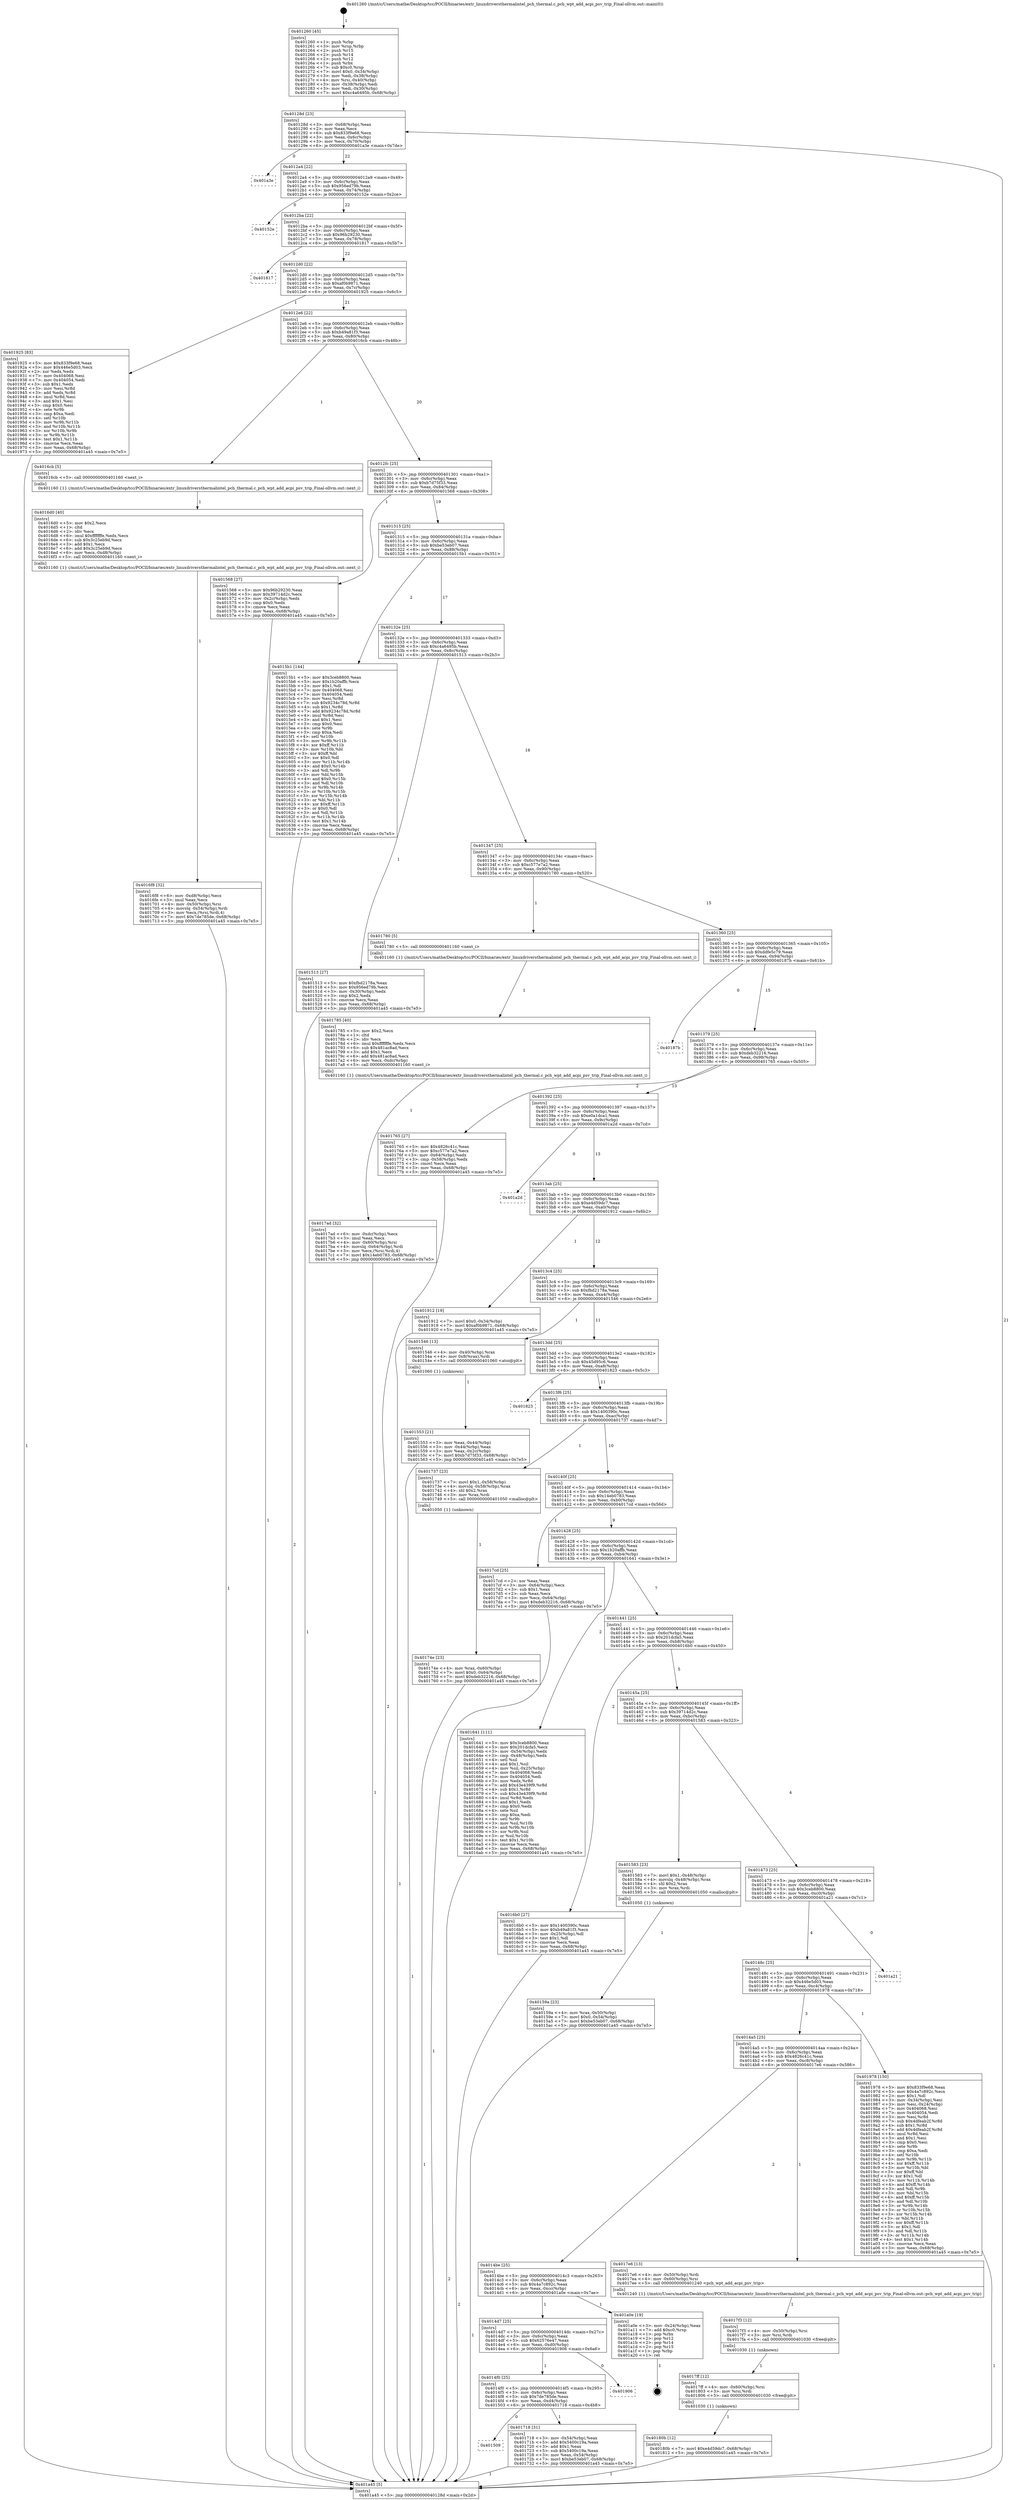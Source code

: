 digraph "0x401260" {
  label = "0x401260 (/mnt/c/Users/mathe/Desktop/tcc/POCII/binaries/extr_linuxdriversthermalintel_pch_thermal.c_pch_wpt_add_acpi_psv_trip_Final-ollvm.out::main(0))"
  labelloc = "t"
  node[shape=record]

  Entry [label="",width=0.3,height=0.3,shape=circle,fillcolor=black,style=filled]
  "0x40128d" [label="{
     0x40128d [23]\l
     | [instrs]\l
     &nbsp;&nbsp;0x40128d \<+3\>: mov -0x68(%rbp),%eax\l
     &nbsp;&nbsp;0x401290 \<+2\>: mov %eax,%ecx\l
     &nbsp;&nbsp;0x401292 \<+6\>: sub $0x833f9e68,%ecx\l
     &nbsp;&nbsp;0x401298 \<+3\>: mov %eax,-0x6c(%rbp)\l
     &nbsp;&nbsp;0x40129b \<+3\>: mov %ecx,-0x70(%rbp)\l
     &nbsp;&nbsp;0x40129e \<+6\>: je 0000000000401a3e \<main+0x7de\>\l
  }"]
  "0x401a3e" [label="{
     0x401a3e\l
  }", style=dashed]
  "0x4012a4" [label="{
     0x4012a4 [22]\l
     | [instrs]\l
     &nbsp;&nbsp;0x4012a4 \<+5\>: jmp 00000000004012a9 \<main+0x49\>\l
     &nbsp;&nbsp;0x4012a9 \<+3\>: mov -0x6c(%rbp),%eax\l
     &nbsp;&nbsp;0x4012ac \<+5\>: sub $0x956ed79b,%eax\l
     &nbsp;&nbsp;0x4012b1 \<+3\>: mov %eax,-0x74(%rbp)\l
     &nbsp;&nbsp;0x4012b4 \<+6\>: je 000000000040152e \<main+0x2ce\>\l
  }"]
  Exit [label="",width=0.3,height=0.3,shape=circle,fillcolor=black,style=filled,peripheries=2]
  "0x40152e" [label="{
     0x40152e\l
  }", style=dashed]
  "0x4012ba" [label="{
     0x4012ba [22]\l
     | [instrs]\l
     &nbsp;&nbsp;0x4012ba \<+5\>: jmp 00000000004012bf \<main+0x5f\>\l
     &nbsp;&nbsp;0x4012bf \<+3\>: mov -0x6c(%rbp),%eax\l
     &nbsp;&nbsp;0x4012c2 \<+5\>: sub $0x96b29230,%eax\l
     &nbsp;&nbsp;0x4012c7 \<+3\>: mov %eax,-0x78(%rbp)\l
     &nbsp;&nbsp;0x4012ca \<+6\>: je 0000000000401817 \<main+0x5b7\>\l
  }"]
  "0x40180b" [label="{
     0x40180b [12]\l
     | [instrs]\l
     &nbsp;&nbsp;0x40180b \<+7\>: movl $0xe4d59dc7,-0x68(%rbp)\l
     &nbsp;&nbsp;0x401812 \<+5\>: jmp 0000000000401a45 \<main+0x7e5\>\l
  }"]
  "0x401817" [label="{
     0x401817\l
  }", style=dashed]
  "0x4012d0" [label="{
     0x4012d0 [22]\l
     | [instrs]\l
     &nbsp;&nbsp;0x4012d0 \<+5\>: jmp 00000000004012d5 \<main+0x75\>\l
     &nbsp;&nbsp;0x4012d5 \<+3\>: mov -0x6c(%rbp),%eax\l
     &nbsp;&nbsp;0x4012d8 \<+5\>: sub $0xaf0b9871,%eax\l
     &nbsp;&nbsp;0x4012dd \<+3\>: mov %eax,-0x7c(%rbp)\l
     &nbsp;&nbsp;0x4012e0 \<+6\>: je 0000000000401925 \<main+0x6c5\>\l
  }"]
  "0x4017ff" [label="{
     0x4017ff [12]\l
     | [instrs]\l
     &nbsp;&nbsp;0x4017ff \<+4\>: mov -0x60(%rbp),%rsi\l
     &nbsp;&nbsp;0x401803 \<+3\>: mov %rsi,%rdi\l
     &nbsp;&nbsp;0x401806 \<+5\>: call 0000000000401030 \<free@plt\>\l
     | [calls]\l
     &nbsp;&nbsp;0x401030 \{1\} (unknown)\l
  }"]
  "0x401925" [label="{
     0x401925 [83]\l
     | [instrs]\l
     &nbsp;&nbsp;0x401925 \<+5\>: mov $0x833f9e68,%eax\l
     &nbsp;&nbsp;0x40192a \<+5\>: mov $0x446e5d03,%ecx\l
     &nbsp;&nbsp;0x40192f \<+2\>: xor %edx,%edx\l
     &nbsp;&nbsp;0x401931 \<+7\>: mov 0x404068,%esi\l
     &nbsp;&nbsp;0x401938 \<+7\>: mov 0x404054,%edi\l
     &nbsp;&nbsp;0x40193f \<+3\>: sub $0x1,%edx\l
     &nbsp;&nbsp;0x401942 \<+3\>: mov %esi,%r8d\l
     &nbsp;&nbsp;0x401945 \<+3\>: add %edx,%r8d\l
     &nbsp;&nbsp;0x401948 \<+4\>: imul %r8d,%esi\l
     &nbsp;&nbsp;0x40194c \<+3\>: and $0x1,%esi\l
     &nbsp;&nbsp;0x40194f \<+3\>: cmp $0x0,%esi\l
     &nbsp;&nbsp;0x401952 \<+4\>: sete %r9b\l
     &nbsp;&nbsp;0x401956 \<+3\>: cmp $0xa,%edi\l
     &nbsp;&nbsp;0x401959 \<+4\>: setl %r10b\l
     &nbsp;&nbsp;0x40195d \<+3\>: mov %r9b,%r11b\l
     &nbsp;&nbsp;0x401960 \<+3\>: and %r10b,%r11b\l
     &nbsp;&nbsp;0x401963 \<+3\>: xor %r10b,%r9b\l
     &nbsp;&nbsp;0x401966 \<+3\>: or %r9b,%r11b\l
     &nbsp;&nbsp;0x401969 \<+4\>: test $0x1,%r11b\l
     &nbsp;&nbsp;0x40196d \<+3\>: cmovne %ecx,%eax\l
     &nbsp;&nbsp;0x401970 \<+3\>: mov %eax,-0x68(%rbp)\l
     &nbsp;&nbsp;0x401973 \<+5\>: jmp 0000000000401a45 \<main+0x7e5\>\l
  }"]
  "0x4012e6" [label="{
     0x4012e6 [22]\l
     | [instrs]\l
     &nbsp;&nbsp;0x4012e6 \<+5\>: jmp 00000000004012eb \<main+0x8b\>\l
     &nbsp;&nbsp;0x4012eb \<+3\>: mov -0x6c(%rbp),%eax\l
     &nbsp;&nbsp;0x4012ee \<+5\>: sub $0xb49a81f3,%eax\l
     &nbsp;&nbsp;0x4012f3 \<+3\>: mov %eax,-0x80(%rbp)\l
     &nbsp;&nbsp;0x4012f6 \<+6\>: je 00000000004016cb \<main+0x46b\>\l
  }"]
  "0x4017f3" [label="{
     0x4017f3 [12]\l
     | [instrs]\l
     &nbsp;&nbsp;0x4017f3 \<+4\>: mov -0x50(%rbp),%rsi\l
     &nbsp;&nbsp;0x4017f7 \<+3\>: mov %rsi,%rdi\l
     &nbsp;&nbsp;0x4017fa \<+5\>: call 0000000000401030 \<free@plt\>\l
     | [calls]\l
     &nbsp;&nbsp;0x401030 \{1\} (unknown)\l
  }"]
  "0x4016cb" [label="{
     0x4016cb [5]\l
     | [instrs]\l
     &nbsp;&nbsp;0x4016cb \<+5\>: call 0000000000401160 \<next_i\>\l
     | [calls]\l
     &nbsp;&nbsp;0x401160 \{1\} (/mnt/c/Users/mathe/Desktop/tcc/POCII/binaries/extr_linuxdriversthermalintel_pch_thermal.c_pch_wpt_add_acpi_psv_trip_Final-ollvm.out::next_i)\l
  }"]
  "0x4012fc" [label="{
     0x4012fc [25]\l
     | [instrs]\l
     &nbsp;&nbsp;0x4012fc \<+5\>: jmp 0000000000401301 \<main+0xa1\>\l
     &nbsp;&nbsp;0x401301 \<+3\>: mov -0x6c(%rbp),%eax\l
     &nbsp;&nbsp;0x401304 \<+5\>: sub $0xb7d75f33,%eax\l
     &nbsp;&nbsp;0x401309 \<+6\>: mov %eax,-0x84(%rbp)\l
     &nbsp;&nbsp;0x40130f \<+6\>: je 0000000000401568 \<main+0x308\>\l
  }"]
  "0x4017ad" [label="{
     0x4017ad [32]\l
     | [instrs]\l
     &nbsp;&nbsp;0x4017ad \<+6\>: mov -0xdc(%rbp),%ecx\l
     &nbsp;&nbsp;0x4017b3 \<+3\>: imul %eax,%ecx\l
     &nbsp;&nbsp;0x4017b6 \<+4\>: mov -0x60(%rbp),%rsi\l
     &nbsp;&nbsp;0x4017ba \<+4\>: movslq -0x64(%rbp),%rdi\l
     &nbsp;&nbsp;0x4017be \<+3\>: mov %ecx,(%rsi,%rdi,4)\l
     &nbsp;&nbsp;0x4017c1 \<+7\>: movl $0x14eb0783,-0x68(%rbp)\l
     &nbsp;&nbsp;0x4017c8 \<+5\>: jmp 0000000000401a45 \<main+0x7e5\>\l
  }"]
  "0x401568" [label="{
     0x401568 [27]\l
     | [instrs]\l
     &nbsp;&nbsp;0x401568 \<+5\>: mov $0x96b29230,%eax\l
     &nbsp;&nbsp;0x40156d \<+5\>: mov $0x39714d2c,%ecx\l
     &nbsp;&nbsp;0x401572 \<+3\>: mov -0x2c(%rbp),%edx\l
     &nbsp;&nbsp;0x401575 \<+3\>: cmp $0x0,%edx\l
     &nbsp;&nbsp;0x401578 \<+3\>: cmove %ecx,%eax\l
     &nbsp;&nbsp;0x40157b \<+3\>: mov %eax,-0x68(%rbp)\l
     &nbsp;&nbsp;0x40157e \<+5\>: jmp 0000000000401a45 \<main+0x7e5\>\l
  }"]
  "0x401315" [label="{
     0x401315 [25]\l
     | [instrs]\l
     &nbsp;&nbsp;0x401315 \<+5\>: jmp 000000000040131a \<main+0xba\>\l
     &nbsp;&nbsp;0x40131a \<+3\>: mov -0x6c(%rbp),%eax\l
     &nbsp;&nbsp;0x40131d \<+5\>: sub $0xbe53eb07,%eax\l
     &nbsp;&nbsp;0x401322 \<+6\>: mov %eax,-0x88(%rbp)\l
     &nbsp;&nbsp;0x401328 \<+6\>: je 00000000004015b1 \<main+0x351\>\l
  }"]
  "0x401785" [label="{
     0x401785 [40]\l
     | [instrs]\l
     &nbsp;&nbsp;0x401785 \<+5\>: mov $0x2,%ecx\l
     &nbsp;&nbsp;0x40178a \<+1\>: cltd\l
     &nbsp;&nbsp;0x40178b \<+2\>: idiv %ecx\l
     &nbsp;&nbsp;0x40178d \<+6\>: imul $0xfffffffe,%edx,%ecx\l
     &nbsp;&nbsp;0x401793 \<+6\>: sub $0x481ac8ad,%ecx\l
     &nbsp;&nbsp;0x401799 \<+3\>: add $0x1,%ecx\l
     &nbsp;&nbsp;0x40179c \<+6\>: add $0x481ac8ad,%ecx\l
     &nbsp;&nbsp;0x4017a2 \<+6\>: mov %ecx,-0xdc(%rbp)\l
     &nbsp;&nbsp;0x4017a8 \<+5\>: call 0000000000401160 \<next_i\>\l
     | [calls]\l
     &nbsp;&nbsp;0x401160 \{1\} (/mnt/c/Users/mathe/Desktop/tcc/POCII/binaries/extr_linuxdriversthermalintel_pch_thermal.c_pch_wpt_add_acpi_psv_trip_Final-ollvm.out::next_i)\l
  }"]
  "0x4015b1" [label="{
     0x4015b1 [144]\l
     | [instrs]\l
     &nbsp;&nbsp;0x4015b1 \<+5\>: mov $0x3ceb8800,%eax\l
     &nbsp;&nbsp;0x4015b6 \<+5\>: mov $0x1b20affb,%ecx\l
     &nbsp;&nbsp;0x4015bb \<+2\>: mov $0x1,%dl\l
     &nbsp;&nbsp;0x4015bd \<+7\>: mov 0x404068,%esi\l
     &nbsp;&nbsp;0x4015c4 \<+7\>: mov 0x404054,%edi\l
     &nbsp;&nbsp;0x4015cb \<+3\>: mov %esi,%r8d\l
     &nbsp;&nbsp;0x4015ce \<+7\>: sub $0x9234c78d,%r8d\l
     &nbsp;&nbsp;0x4015d5 \<+4\>: sub $0x1,%r8d\l
     &nbsp;&nbsp;0x4015d9 \<+7\>: add $0x9234c78d,%r8d\l
     &nbsp;&nbsp;0x4015e0 \<+4\>: imul %r8d,%esi\l
     &nbsp;&nbsp;0x4015e4 \<+3\>: and $0x1,%esi\l
     &nbsp;&nbsp;0x4015e7 \<+3\>: cmp $0x0,%esi\l
     &nbsp;&nbsp;0x4015ea \<+4\>: sete %r9b\l
     &nbsp;&nbsp;0x4015ee \<+3\>: cmp $0xa,%edi\l
     &nbsp;&nbsp;0x4015f1 \<+4\>: setl %r10b\l
     &nbsp;&nbsp;0x4015f5 \<+3\>: mov %r9b,%r11b\l
     &nbsp;&nbsp;0x4015f8 \<+4\>: xor $0xff,%r11b\l
     &nbsp;&nbsp;0x4015fc \<+3\>: mov %r10b,%bl\l
     &nbsp;&nbsp;0x4015ff \<+3\>: xor $0xff,%bl\l
     &nbsp;&nbsp;0x401602 \<+3\>: xor $0x0,%dl\l
     &nbsp;&nbsp;0x401605 \<+3\>: mov %r11b,%r14b\l
     &nbsp;&nbsp;0x401608 \<+4\>: and $0x0,%r14b\l
     &nbsp;&nbsp;0x40160c \<+3\>: and %dl,%r9b\l
     &nbsp;&nbsp;0x40160f \<+3\>: mov %bl,%r15b\l
     &nbsp;&nbsp;0x401612 \<+4\>: and $0x0,%r15b\l
     &nbsp;&nbsp;0x401616 \<+3\>: and %dl,%r10b\l
     &nbsp;&nbsp;0x401619 \<+3\>: or %r9b,%r14b\l
     &nbsp;&nbsp;0x40161c \<+3\>: or %r10b,%r15b\l
     &nbsp;&nbsp;0x40161f \<+3\>: xor %r15b,%r14b\l
     &nbsp;&nbsp;0x401622 \<+3\>: or %bl,%r11b\l
     &nbsp;&nbsp;0x401625 \<+4\>: xor $0xff,%r11b\l
     &nbsp;&nbsp;0x401629 \<+3\>: or $0x0,%dl\l
     &nbsp;&nbsp;0x40162c \<+3\>: and %dl,%r11b\l
     &nbsp;&nbsp;0x40162f \<+3\>: or %r11b,%r14b\l
     &nbsp;&nbsp;0x401632 \<+4\>: test $0x1,%r14b\l
     &nbsp;&nbsp;0x401636 \<+3\>: cmovne %ecx,%eax\l
     &nbsp;&nbsp;0x401639 \<+3\>: mov %eax,-0x68(%rbp)\l
     &nbsp;&nbsp;0x40163c \<+5\>: jmp 0000000000401a45 \<main+0x7e5\>\l
  }"]
  "0x40132e" [label="{
     0x40132e [25]\l
     | [instrs]\l
     &nbsp;&nbsp;0x40132e \<+5\>: jmp 0000000000401333 \<main+0xd3\>\l
     &nbsp;&nbsp;0x401333 \<+3\>: mov -0x6c(%rbp),%eax\l
     &nbsp;&nbsp;0x401336 \<+5\>: sub $0xc4a6495b,%eax\l
     &nbsp;&nbsp;0x40133b \<+6\>: mov %eax,-0x8c(%rbp)\l
     &nbsp;&nbsp;0x401341 \<+6\>: je 0000000000401513 \<main+0x2b3\>\l
  }"]
  "0x40174e" [label="{
     0x40174e [23]\l
     | [instrs]\l
     &nbsp;&nbsp;0x40174e \<+4\>: mov %rax,-0x60(%rbp)\l
     &nbsp;&nbsp;0x401752 \<+7\>: movl $0x0,-0x64(%rbp)\l
     &nbsp;&nbsp;0x401759 \<+7\>: movl $0xdeb32216,-0x68(%rbp)\l
     &nbsp;&nbsp;0x401760 \<+5\>: jmp 0000000000401a45 \<main+0x7e5\>\l
  }"]
  "0x401513" [label="{
     0x401513 [27]\l
     | [instrs]\l
     &nbsp;&nbsp;0x401513 \<+5\>: mov $0xfbd2178a,%eax\l
     &nbsp;&nbsp;0x401518 \<+5\>: mov $0x956ed79b,%ecx\l
     &nbsp;&nbsp;0x40151d \<+3\>: mov -0x30(%rbp),%edx\l
     &nbsp;&nbsp;0x401520 \<+3\>: cmp $0x2,%edx\l
     &nbsp;&nbsp;0x401523 \<+3\>: cmovne %ecx,%eax\l
     &nbsp;&nbsp;0x401526 \<+3\>: mov %eax,-0x68(%rbp)\l
     &nbsp;&nbsp;0x401529 \<+5\>: jmp 0000000000401a45 \<main+0x7e5\>\l
  }"]
  "0x401347" [label="{
     0x401347 [25]\l
     | [instrs]\l
     &nbsp;&nbsp;0x401347 \<+5\>: jmp 000000000040134c \<main+0xec\>\l
     &nbsp;&nbsp;0x40134c \<+3\>: mov -0x6c(%rbp),%eax\l
     &nbsp;&nbsp;0x40134f \<+5\>: sub $0xc577e7a2,%eax\l
     &nbsp;&nbsp;0x401354 \<+6\>: mov %eax,-0x90(%rbp)\l
     &nbsp;&nbsp;0x40135a \<+6\>: je 0000000000401780 \<main+0x520\>\l
  }"]
  "0x401a45" [label="{
     0x401a45 [5]\l
     | [instrs]\l
     &nbsp;&nbsp;0x401a45 \<+5\>: jmp 000000000040128d \<main+0x2d\>\l
  }"]
  "0x401260" [label="{
     0x401260 [45]\l
     | [instrs]\l
     &nbsp;&nbsp;0x401260 \<+1\>: push %rbp\l
     &nbsp;&nbsp;0x401261 \<+3\>: mov %rsp,%rbp\l
     &nbsp;&nbsp;0x401264 \<+2\>: push %r15\l
     &nbsp;&nbsp;0x401266 \<+2\>: push %r14\l
     &nbsp;&nbsp;0x401268 \<+2\>: push %r12\l
     &nbsp;&nbsp;0x40126a \<+1\>: push %rbx\l
     &nbsp;&nbsp;0x40126b \<+7\>: sub $0xc0,%rsp\l
     &nbsp;&nbsp;0x401272 \<+7\>: movl $0x0,-0x34(%rbp)\l
     &nbsp;&nbsp;0x401279 \<+3\>: mov %edi,-0x38(%rbp)\l
     &nbsp;&nbsp;0x40127c \<+4\>: mov %rsi,-0x40(%rbp)\l
     &nbsp;&nbsp;0x401280 \<+3\>: mov -0x38(%rbp),%edi\l
     &nbsp;&nbsp;0x401283 \<+3\>: mov %edi,-0x30(%rbp)\l
     &nbsp;&nbsp;0x401286 \<+7\>: movl $0xc4a6495b,-0x68(%rbp)\l
  }"]
  "0x401509" [label="{
     0x401509\l
  }", style=dashed]
  "0x401780" [label="{
     0x401780 [5]\l
     | [instrs]\l
     &nbsp;&nbsp;0x401780 \<+5\>: call 0000000000401160 \<next_i\>\l
     | [calls]\l
     &nbsp;&nbsp;0x401160 \{1\} (/mnt/c/Users/mathe/Desktop/tcc/POCII/binaries/extr_linuxdriversthermalintel_pch_thermal.c_pch_wpt_add_acpi_psv_trip_Final-ollvm.out::next_i)\l
  }"]
  "0x401360" [label="{
     0x401360 [25]\l
     | [instrs]\l
     &nbsp;&nbsp;0x401360 \<+5\>: jmp 0000000000401365 \<main+0x105\>\l
     &nbsp;&nbsp;0x401365 \<+3\>: mov -0x6c(%rbp),%eax\l
     &nbsp;&nbsp;0x401368 \<+5\>: sub $0xddfe5c79,%eax\l
     &nbsp;&nbsp;0x40136d \<+6\>: mov %eax,-0x94(%rbp)\l
     &nbsp;&nbsp;0x401373 \<+6\>: je 000000000040187b \<main+0x61b\>\l
  }"]
  "0x401718" [label="{
     0x401718 [31]\l
     | [instrs]\l
     &nbsp;&nbsp;0x401718 \<+3\>: mov -0x54(%rbp),%eax\l
     &nbsp;&nbsp;0x40171b \<+5\>: add $0x5400c19a,%eax\l
     &nbsp;&nbsp;0x401720 \<+3\>: add $0x1,%eax\l
     &nbsp;&nbsp;0x401723 \<+5\>: sub $0x5400c19a,%eax\l
     &nbsp;&nbsp;0x401728 \<+3\>: mov %eax,-0x54(%rbp)\l
     &nbsp;&nbsp;0x40172b \<+7\>: movl $0xbe53eb07,-0x68(%rbp)\l
     &nbsp;&nbsp;0x401732 \<+5\>: jmp 0000000000401a45 \<main+0x7e5\>\l
  }"]
  "0x40187b" [label="{
     0x40187b\l
  }", style=dashed]
  "0x401379" [label="{
     0x401379 [25]\l
     | [instrs]\l
     &nbsp;&nbsp;0x401379 \<+5\>: jmp 000000000040137e \<main+0x11e\>\l
     &nbsp;&nbsp;0x40137e \<+3\>: mov -0x6c(%rbp),%eax\l
     &nbsp;&nbsp;0x401381 \<+5\>: sub $0xdeb32216,%eax\l
     &nbsp;&nbsp;0x401386 \<+6\>: mov %eax,-0x98(%rbp)\l
     &nbsp;&nbsp;0x40138c \<+6\>: je 0000000000401765 \<main+0x505\>\l
  }"]
  "0x4014f0" [label="{
     0x4014f0 [25]\l
     | [instrs]\l
     &nbsp;&nbsp;0x4014f0 \<+5\>: jmp 00000000004014f5 \<main+0x295\>\l
     &nbsp;&nbsp;0x4014f5 \<+3\>: mov -0x6c(%rbp),%eax\l
     &nbsp;&nbsp;0x4014f8 \<+5\>: sub $0x7de785de,%eax\l
     &nbsp;&nbsp;0x4014fd \<+6\>: mov %eax,-0xd4(%rbp)\l
     &nbsp;&nbsp;0x401503 \<+6\>: je 0000000000401718 \<main+0x4b8\>\l
  }"]
  "0x401765" [label="{
     0x401765 [27]\l
     | [instrs]\l
     &nbsp;&nbsp;0x401765 \<+5\>: mov $0x4826c41c,%eax\l
     &nbsp;&nbsp;0x40176a \<+5\>: mov $0xc577e7a2,%ecx\l
     &nbsp;&nbsp;0x40176f \<+3\>: mov -0x64(%rbp),%edx\l
     &nbsp;&nbsp;0x401772 \<+3\>: cmp -0x58(%rbp),%edx\l
     &nbsp;&nbsp;0x401775 \<+3\>: cmovl %ecx,%eax\l
     &nbsp;&nbsp;0x401778 \<+3\>: mov %eax,-0x68(%rbp)\l
     &nbsp;&nbsp;0x40177b \<+5\>: jmp 0000000000401a45 \<main+0x7e5\>\l
  }"]
  "0x401392" [label="{
     0x401392 [25]\l
     | [instrs]\l
     &nbsp;&nbsp;0x401392 \<+5\>: jmp 0000000000401397 \<main+0x137\>\l
     &nbsp;&nbsp;0x401397 \<+3\>: mov -0x6c(%rbp),%eax\l
     &nbsp;&nbsp;0x40139a \<+5\>: sub $0xe0a1dca1,%eax\l
     &nbsp;&nbsp;0x40139f \<+6\>: mov %eax,-0x9c(%rbp)\l
     &nbsp;&nbsp;0x4013a5 \<+6\>: je 0000000000401a2d \<main+0x7cd\>\l
  }"]
  "0x401906" [label="{
     0x401906\l
  }", style=dashed]
  "0x401a2d" [label="{
     0x401a2d\l
  }", style=dashed]
  "0x4013ab" [label="{
     0x4013ab [25]\l
     | [instrs]\l
     &nbsp;&nbsp;0x4013ab \<+5\>: jmp 00000000004013b0 \<main+0x150\>\l
     &nbsp;&nbsp;0x4013b0 \<+3\>: mov -0x6c(%rbp),%eax\l
     &nbsp;&nbsp;0x4013b3 \<+5\>: sub $0xe4d59dc7,%eax\l
     &nbsp;&nbsp;0x4013b8 \<+6\>: mov %eax,-0xa0(%rbp)\l
     &nbsp;&nbsp;0x4013be \<+6\>: je 0000000000401912 \<main+0x6b2\>\l
  }"]
  "0x4014d7" [label="{
     0x4014d7 [25]\l
     | [instrs]\l
     &nbsp;&nbsp;0x4014d7 \<+5\>: jmp 00000000004014dc \<main+0x27c\>\l
     &nbsp;&nbsp;0x4014dc \<+3\>: mov -0x6c(%rbp),%eax\l
     &nbsp;&nbsp;0x4014df \<+5\>: sub $0x62576e47,%eax\l
     &nbsp;&nbsp;0x4014e4 \<+6\>: mov %eax,-0xd0(%rbp)\l
     &nbsp;&nbsp;0x4014ea \<+6\>: je 0000000000401906 \<main+0x6a6\>\l
  }"]
  "0x401912" [label="{
     0x401912 [19]\l
     | [instrs]\l
     &nbsp;&nbsp;0x401912 \<+7\>: movl $0x0,-0x34(%rbp)\l
     &nbsp;&nbsp;0x401919 \<+7\>: movl $0xaf0b9871,-0x68(%rbp)\l
     &nbsp;&nbsp;0x401920 \<+5\>: jmp 0000000000401a45 \<main+0x7e5\>\l
  }"]
  "0x4013c4" [label="{
     0x4013c4 [25]\l
     | [instrs]\l
     &nbsp;&nbsp;0x4013c4 \<+5\>: jmp 00000000004013c9 \<main+0x169\>\l
     &nbsp;&nbsp;0x4013c9 \<+3\>: mov -0x6c(%rbp),%eax\l
     &nbsp;&nbsp;0x4013cc \<+5\>: sub $0xfbd2178a,%eax\l
     &nbsp;&nbsp;0x4013d1 \<+6\>: mov %eax,-0xa4(%rbp)\l
     &nbsp;&nbsp;0x4013d7 \<+6\>: je 0000000000401546 \<main+0x2e6\>\l
  }"]
  "0x401a0e" [label="{
     0x401a0e [19]\l
     | [instrs]\l
     &nbsp;&nbsp;0x401a0e \<+3\>: mov -0x24(%rbp),%eax\l
     &nbsp;&nbsp;0x401a11 \<+7\>: add $0xc0,%rsp\l
     &nbsp;&nbsp;0x401a18 \<+1\>: pop %rbx\l
     &nbsp;&nbsp;0x401a19 \<+2\>: pop %r12\l
     &nbsp;&nbsp;0x401a1b \<+2\>: pop %r14\l
     &nbsp;&nbsp;0x401a1d \<+2\>: pop %r15\l
     &nbsp;&nbsp;0x401a1f \<+1\>: pop %rbp\l
     &nbsp;&nbsp;0x401a20 \<+1\>: ret\l
  }"]
  "0x401546" [label="{
     0x401546 [13]\l
     | [instrs]\l
     &nbsp;&nbsp;0x401546 \<+4\>: mov -0x40(%rbp),%rax\l
     &nbsp;&nbsp;0x40154a \<+4\>: mov 0x8(%rax),%rdi\l
     &nbsp;&nbsp;0x40154e \<+5\>: call 0000000000401060 \<atoi@plt\>\l
     | [calls]\l
     &nbsp;&nbsp;0x401060 \{1\} (unknown)\l
  }"]
  "0x4013dd" [label="{
     0x4013dd [25]\l
     | [instrs]\l
     &nbsp;&nbsp;0x4013dd \<+5\>: jmp 00000000004013e2 \<main+0x182\>\l
     &nbsp;&nbsp;0x4013e2 \<+3\>: mov -0x6c(%rbp),%eax\l
     &nbsp;&nbsp;0x4013e5 \<+5\>: sub $0x45d95c6,%eax\l
     &nbsp;&nbsp;0x4013ea \<+6\>: mov %eax,-0xa8(%rbp)\l
     &nbsp;&nbsp;0x4013f0 \<+6\>: je 0000000000401823 \<main+0x5c3\>\l
  }"]
  "0x401553" [label="{
     0x401553 [21]\l
     | [instrs]\l
     &nbsp;&nbsp;0x401553 \<+3\>: mov %eax,-0x44(%rbp)\l
     &nbsp;&nbsp;0x401556 \<+3\>: mov -0x44(%rbp),%eax\l
     &nbsp;&nbsp;0x401559 \<+3\>: mov %eax,-0x2c(%rbp)\l
     &nbsp;&nbsp;0x40155c \<+7\>: movl $0xb7d75f33,-0x68(%rbp)\l
     &nbsp;&nbsp;0x401563 \<+5\>: jmp 0000000000401a45 \<main+0x7e5\>\l
  }"]
  "0x4014be" [label="{
     0x4014be [25]\l
     | [instrs]\l
     &nbsp;&nbsp;0x4014be \<+5\>: jmp 00000000004014c3 \<main+0x263\>\l
     &nbsp;&nbsp;0x4014c3 \<+3\>: mov -0x6c(%rbp),%eax\l
     &nbsp;&nbsp;0x4014c6 \<+5\>: sub $0x4a7c892c,%eax\l
     &nbsp;&nbsp;0x4014cb \<+6\>: mov %eax,-0xcc(%rbp)\l
     &nbsp;&nbsp;0x4014d1 \<+6\>: je 0000000000401a0e \<main+0x7ae\>\l
  }"]
  "0x401823" [label="{
     0x401823\l
  }", style=dashed]
  "0x4013f6" [label="{
     0x4013f6 [25]\l
     | [instrs]\l
     &nbsp;&nbsp;0x4013f6 \<+5\>: jmp 00000000004013fb \<main+0x19b\>\l
     &nbsp;&nbsp;0x4013fb \<+3\>: mov -0x6c(%rbp),%eax\l
     &nbsp;&nbsp;0x4013fe \<+5\>: sub $0x1400390c,%eax\l
     &nbsp;&nbsp;0x401403 \<+6\>: mov %eax,-0xac(%rbp)\l
     &nbsp;&nbsp;0x401409 \<+6\>: je 0000000000401737 \<main+0x4d7\>\l
  }"]
  "0x4017e6" [label="{
     0x4017e6 [13]\l
     | [instrs]\l
     &nbsp;&nbsp;0x4017e6 \<+4\>: mov -0x50(%rbp),%rdi\l
     &nbsp;&nbsp;0x4017ea \<+4\>: mov -0x60(%rbp),%rsi\l
     &nbsp;&nbsp;0x4017ee \<+5\>: call 0000000000401240 \<pch_wpt_add_acpi_psv_trip\>\l
     | [calls]\l
     &nbsp;&nbsp;0x401240 \{1\} (/mnt/c/Users/mathe/Desktop/tcc/POCII/binaries/extr_linuxdriversthermalintel_pch_thermal.c_pch_wpt_add_acpi_psv_trip_Final-ollvm.out::pch_wpt_add_acpi_psv_trip)\l
  }"]
  "0x401737" [label="{
     0x401737 [23]\l
     | [instrs]\l
     &nbsp;&nbsp;0x401737 \<+7\>: movl $0x1,-0x58(%rbp)\l
     &nbsp;&nbsp;0x40173e \<+4\>: movslq -0x58(%rbp),%rax\l
     &nbsp;&nbsp;0x401742 \<+4\>: shl $0x2,%rax\l
     &nbsp;&nbsp;0x401746 \<+3\>: mov %rax,%rdi\l
     &nbsp;&nbsp;0x401749 \<+5\>: call 0000000000401050 \<malloc@plt\>\l
     | [calls]\l
     &nbsp;&nbsp;0x401050 \{1\} (unknown)\l
  }"]
  "0x40140f" [label="{
     0x40140f [25]\l
     | [instrs]\l
     &nbsp;&nbsp;0x40140f \<+5\>: jmp 0000000000401414 \<main+0x1b4\>\l
     &nbsp;&nbsp;0x401414 \<+3\>: mov -0x6c(%rbp),%eax\l
     &nbsp;&nbsp;0x401417 \<+5\>: sub $0x14eb0783,%eax\l
     &nbsp;&nbsp;0x40141c \<+6\>: mov %eax,-0xb0(%rbp)\l
     &nbsp;&nbsp;0x401422 \<+6\>: je 00000000004017cd \<main+0x56d\>\l
  }"]
  "0x4014a5" [label="{
     0x4014a5 [25]\l
     | [instrs]\l
     &nbsp;&nbsp;0x4014a5 \<+5\>: jmp 00000000004014aa \<main+0x24a\>\l
     &nbsp;&nbsp;0x4014aa \<+3\>: mov -0x6c(%rbp),%eax\l
     &nbsp;&nbsp;0x4014ad \<+5\>: sub $0x4826c41c,%eax\l
     &nbsp;&nbsp;0x4014b2 \<+6\>: mov %eax,-0xc8(%rbp)\l
     &nbsp;&nbsp;0x4014b8 \<+6\>: je 00000000004017e6 \<main+0x586\>\l
  }"]
  "0x4017cd" [label="{
     0x4017cd [25]\l
     | [instrs]\l
     &nbsp;&nbsp;0x4017cd \<+2\>: xor %eax,%eax\l
     &nbsp;&nbsp;0x4017cf \<+3\>: mov -0x64(%rbp),%ecx\l
     &nbsp;&nbsp;0x4017d2 \<+3\>: sub $0x1,%eax\l
     &nbsp;&nbsp;0x4017d5 \<+2\>: sub %eax,%ecx\l
     &nbsp;&nbsp;0x4017d7 \<+3\>: mov %ecx,-0x64(%rbp)\l
     &nbsp;&nbsp;0x4017da \<+7\>: movl $0xdeb32216,-0x68(%rbp)\l
     &nbsp;&nbsp;0x4017e1 \<+5\>: jmp 0000000000401a45 \<main+0x7e5\>\l
  }"]
  "0x401428" [label="{
     0x401428 [25]\l
     | [instrs]\l
     &nbsp;&nbsp;0x401428 \<+5\>: jmp 000000000040142d \<main+0x1cd\>\l
     &nbsp;&nbsp;0x40142d \<+3\>: mov -0x6c(%rbp),%eax\l
     &nbsp;&nbsp;0x401430 \<+5\>: sub $0x1b20affb,%eax\l
     &nbsp;&nbsp;0x401435 \<+6\>: mov %eax,-0xb4(%rbp)\l
     &nbsp;&nbsp;0x40143b \<+6\>: je 0000000000401641 \<main+0x3e1\>\l
  }"]
  "0x401978" [label="{
     0x401978 [150]\l
     | [instrs]\l
     &nbsp;&nbsp;0x401978 \<+5\>: mov $0x833f9e68,%eax\l
     &nbsp;&nbsp;0x40197d \<+5\>: mov $0x4a7c892c,%ecx\l
     &nbsp;&nbsp;0x401982 \<+2\>: mov $0x1,%dl\l
     &nbsp;&nbsp;0x401984 \<+3\>: mov -0x34(%rbp),%esi\l
     &nbsp;&nbsp;0x401987 \<+3\>: mov %esi,-0x24(%rbp)\l
     &nbsp;&nbsp;0x40198a \<+7\>: mov 0x404068,%esi\l
     &nbsp;&nbsp;0x401991 \<+7\>: mov 0x404054,%edi\l
     &nbsp;&nbsp;0x401998 \<+3\>: mov %esi,%r8d\l
     &nbsp;&nbsp;0x40199b \<+7\>: sub $0x4dfeab2f,%r8d\l
     &nbsp;&nbsp;0x4019a2 \<+4\>: sub $0x1,%r8d\l
     &nbsp;&nbsp;0x4019a6 \<+7\>: add $0x4dfeab2f,%r8d\l
     &nbsp;&nbsp;0x4019ad \<+4\>: imul %r8d,%esi\l
     &nbsp;&nbsp;0x4019b1 \<+3\>: and $0x1,%esi\l
     &nbsp;&nbsp;0x4019b4 \<+3\>: cmp $0x0,%esi\l
     &nbsp;&nbsp;0x4019b7 \<+4\>: sete %r9b\l
     &nbsp;&nbsp;0x4019bb \<+3\>: cmp $0xa,%edi\l
     &nbsp;&nbsp;0x4019be \<+4\>: setl %r10b\l
     &nbsp;&nbsp;0x4019c2 \<+3\>: mov %r9b,%r11b\l
     &nbsp;&nbsp;0x4019c5 \<+4\>: xor $0xff,%r11b\l
     &nbsp;&nbsp;0x4019c9 \<+3\>: mov %r10b,%bl\l
     &nbsp;&nbsp;0x4019cc \<+3\>: xor $0xff,%bl\l
     &nbsp;&nbsp;0x4019cf \<+3\>: xor $0x1,%dl\l
     &nbsp;&nbsp;0x4019d2 \<+3\>: mov %r11b,%r14b\l
     &nbsp;&nbsp;0x4019d5 \<+4\>: and $0xff,%r14b\l
     &nbsp;&nbsp;0x4019d9 \<+3\>: and %dl,%r9b\l
     &nbsp;&nbsp;0x4019dc \<+3\>: mov %bl,%r15b\l
     &nbsp;&nbsp;0x4019df \<+4\>: and $0xff,%r15b\l
     &nbsp;&nbsp;0x4019e3 \<+3\>: and %dl,%r10b\l
     &nbsp;&nbsp;0x4019e6 \<+3\>: or %r9b,%r14b\l
     &nbsp;&nbsp;0x4019e9 \<+3\>: or %r10b,%r15b\l
     &nbsp;&nbsp;0x4019ec \<+3\>: xor %r15b,%r14b\l
     &nbsp;&nbsp;0x4019ef \<+3\>: or %bl,%r11b\l
     &nbsp;&nbsp;0x4019f2 \<+4\>: xor $0xff,%r11b\l
     &nbsp;&nbsp;0x4019f6 \<+3\>: or $0x1,%dl\l
     &nbsp;&nbsp;0x4019f9 \<+3\>: and %dl,%r11b\l
     &nbsp;&nbsp;0x4019fc \<+3\>: or %r11b,%r14b\l
     &nbsp;&nbsp;0x4019ff \<+4\>: test $0x1,%r14b\l
     &nbsp;&nbsp;0x401a03 \<+3\>: cmovne %ecx,%eax\l
     &nbsp;&nbsp;0x401a06 \<+3\>: mov %eax,-0x68(%rbp)\l
     &nbsp;&nbsp;0x401a09 \<+5\>: jmp 0000000000401a45 \<main+0x7e5\>\l
  }"]
  "0x401641" [label="{
     0x401641 [111]\l
     | [instrs]\l
     &nbsp;&nbsp;0x401641 \<+5\>: mov $0x3ceb8800,%eax\l
     &nbsp;&nbsp;0x401646 \<+5\>: mov $0x201dcfa5,%ecx\l
     &nbsp;&nbsp;0x40164b \<+3\>: mov -0x54(%rbp),%edx\l
     &nbsp;&nbsp;0x40164e \<+3\>: cmp -0x48(%rbp),%edx\l
     &nbsp;&nbsp;0x401651 \<+4\>: setl %sil\l
     &nbsp;&nbsp;0x401655 \<+4\>: and $0x1,%sil\l
     &nbsp;&nbsp;0x401659 \<+4\>: mov %sil,-0x25(%rbp)\l
     &nbsp;&nbsp;0x40165d \<+7\>: mov 0x404068,%edx\l
     &nbsp;&nbsp;0x401664 \<+7\>: mov 0x404054,%edi\l
     &nbsp;&nbsp;0x40166b \<+3\>: mov %edx,%r8d\l
     &nbsp;&nbsp;0x40166e \<+7\>: add $0x43e439f9,%r8d\l
     &nbsp;&nbsp;0x401675 \<+4\>: sub $0x1,%r8d\l
     &nbsp;&nbsp;0x401679 \<+7\>: sub $0x43e439f9,%r8d\l
     &nbsp;&nbsp;0x401680 \<+4\>: imul %r8d,%edx\l
     &nbsp;&nbsp;0x401684 \<+3\>: and $0x1,%edx\l
     &nbsp;&nbsp;0x401687 \<+3\>: cmp $0x0,%edx\l
     &nbsp;&nbsp;0x40168a \<+4\>: sete %sil\l
     &nbsp;&nbsp;0x40168e \<+3\>: cmp $0xa,%edi\l
     &nbsp;&nbsp;0x401691 \<+4\>: setl %r9b\l
     &nbsp;&nbsp;0x401695 \<+3\>: mov %sil,%r10b\l
     &nbsp;&nbsp;0x401698 \<+3\>: and %r9b,%r10b\l
     &nbsp;&nbsp;0x40169b \<+3\>: xor %r9b,%sil\l
     &nbsp;&nbsp;0x40169e \<+3\>: or %sil,%r10b\l
     &nbsp;&nbsp;0x4016a1 \<+4\>: test $0x1,%r10b\l
     &nbsp;&nbsp;0x4016a5 \<+3\>: cmovne %ecx,%eax\l
     &nbsp;&nbsp;0x4016a8 \<+3\>: mov %eax,-0x68(%rbp)\l
     &nbsp;&nbsp;0x4016ab \<+5\>: jmp 0000000000401a45 \<main+0x7e5\>\l
  }"]
  "0x401441" [label="{
     0x401441 [25]\l
     | [instrs]\l
     &nbsp;&nbsp;0x401441 \<+5\>: jmp 0000000000401446 \<main+0x1e6\>\l
     &nbsp;&nbsp;0x401446 \<+3\>: mov -0x6c(%rbp),%eax\l
     &nbsp;&nbsp;0x401449 \<+5\>: sub $0x201dcfa5,%eax\l
     &nbsp;&nbsp;0x40144e \<+6\>: mov %eax,-0xb8(%rbp)\l
     &nbsp;&nbsp;0x401454 \<+6\>: je 00000000004016b0 \<main+0x450\>\l
  }"]
  "0x40148c" [label="{
     0x40148c [25]\l
     | [instrs]\l
     &nbsp;&nbsp;0x40148c \<+5\>: jmp 0000000000401491 \<main+0x231\>\l
     &nbsp;&nbsp;0x401491 \<+3\>: mov -0x6c(%rbp),%eax\l
     &nbsp;&nbsp;0x401494 \<+5\>: sub $0x446e5d03,%eax\l
     &nbsp;&nbsp;0x401499 \<+6\>: mov %eax,-0xc4(%rbp)\l
     &nbsp;&nbsp;0x40149f \<+6\>: je 0000000000401978 \<main+0x718\>\l
  }"]
  "0x4016b0" [label="{
     0x4016b0 [27]\l
     | [instrs]\l
     &nbsp;&nbsp;0x4016b0 \<+5\>: mov $0x1400390c,%eax\l
     &nbsp;&nbsp;0x4016b5 \<+5\>: mov $0xb49a81f3,%ecx\l
     &nbsp;&nbsp;0x4016ba \<+3\>: mov -0x25(%rbp),%dl\l
     &nbsp;&nbsp;0x4016bd \<+3\>: test $0x1,%dl\l
     &nbsp;&nbsp;0x4016c0 \<+3\>: cmovne %ecx,%eax\l
     &nbsp;&nbsp;0x4016c3 \<+3\>: mov %eax,-0x68(%rbp)\l
     &nbsp;&nbsp;0x4016c6 \<+5\>: jmp 0000000000401a45 \<main+0x7e5\>\l
  }"]
  "0x40145a" [label="{
     0x40145a [25]\l
     | [instrs]\l
     &nbsp;&nbsp;0x40145a \<+5\>: jmp 000000000040145f \<main+0x1ff\>\l
     &nbsp;&nbsp;0x40145f \<+3\>: mov -0x6c(%rbp),%eax\l
     &nbsp;&nbsp;0x401462 \<+5\>: sub $0x39714d2c,%eax\l
     &nbsp;&nbsp;0x401467 \<+6\>: mov %eax,-0xbc(%rbp)\l
     &nbsp;&nbsp;0x40146d \<+6\>: je 0000000000401583 \<main+0x323\>\l
  }"]
  "0x401a21" [label="{
     0x401a21\l
  }", style=dashed]
  "0x401583" [label="{
     0x401583 [23]\l
     | [instrs]\l
     &nbsp;&nbsp;0x401583 \<+7\>: movl $0x1,-0x48(%rbp)\l
     &nbsp;&nbsp;0x40158a \<+4\>: movslq -0x48(%rbp),%rax\l
     &nbsp;&nbsp;0x40158e \<+4\>: shl $0x2,%rax\l
     &nbsp;&nbsp;0x401592 \<+3\>: mov %rax,%rdi\l
     &nbsp;&nbsp;0x401595 \<+5\>: call 0000000000401050 \<malloc@plt\>\l
     | [calls]\l
     &nbsp;&nbsp;0x401050 \{1\} (unknown)\l
  }"]
  "0x401473" [label="{
     0x401473 [25]\l
     | [instrs]\l
     &nbsp;&nbsp;0x401473 \<+5\>: jmp 0000000000401478 \<main+0x218\>\l
     &nbsp;&nbsp;0x401478 \<+3\>: mov -0x6c(%rbp),%eax\l
     &nbsp;&nbsp;0x40147b \<+5\>: sub $0x3ceb8800,%eax\l
     &nbsp;&nbsp;0x401480 \<+6\>: mov %eax,-0xc0(%rbp)\l
     &nbsp;&nbsp;0x401486 \<+6\>: je 0000000000401a21 \<main+0x7c1\>\l
  }"]
  "0x40159a" [label="{
     0x40159a [23]\l
     | [instrs]\l
     &nbsp;&nbsp;0x40159a \<+4\>: mov %rax,-0x50(%rbp)\l
     &nbsp;&nbsp;0x40159e \<+7\>: movl $0x0,-0x54(%rbp)\l
     &nbsp;&nbsp;0x4015a5 \<+7\>: movl $0xbe53eb07,-0x68(%rbp)\l
     &nbsp;&nbsp;0x4015ac \<+5\>: jmp 0000000000401a45 \<main+0x7e5\>\l
  }"]
  "0x4016d0" [label="{
     0x4016d0 [40]\l
     | [instrs]\l
     &nbsp;&nbsp;0x4016d0 \<+5\>: mov $0x2,%ecx\l
     &nbsp;&nbsp;0x4016d5 \<+1\>: cltd\l
     &nbsp;&nbsp;0x4016d6 \<+2\>: idiv %ecx\l
     &nbsp;&nbsp;0x4016d8 \<+6\>: imul $0xfffffffe,%edx,%ecx\l
     &nbsp;&nbsp;0x4016de \<+6\>: sub $0x3c25eb9d,%ecx\l
     &nbsp;&nbsp;0x4016e4 \<+3\>: add $0x1,%ecx\l
     &nbsp;&nbsp;0x4016e7 \<+6\>: add $0x3c25eb9d,%ecx\l
     &nbsp;&nbsp;0x4016ed \<+6\>: mov %ecx,-0xd8(%rbp)\l
     &nbsp;&nbsp;0x4016f3 \<+5\>: call 0000000000401160 \<next_i\>\l
     | [calls]\l
     &nbsp;&nbsp;0x401160 \{1\} (/mnt/c/Users/mathe/Desktop/tcc/POCII/binaries/extr_linuxdriversthermalintel_pch_thermal.c_pch_wpt_add_acpi_psv_trip_Final-ollvm.out::next_i)\l
  }"]
  "0x4016f8" [label="{
     0x4016f8 [32]\l
     | [instrs]\l
     &nbsp;&nbsp;0x4016f8 \<+6\>: mov -0xd8(%rbp),%ecx\l
     &nbsp;&nbsp;0x4016fe \<+3\>: imul %eax,%ecx\l
     &nbsp;&nbsp;0x401701 \<+4\>: mov -0x50(%rbp),%rsi\l
     &nbsp;&nbsp;0x401705 \<+4\>: movslq -0x54(%rbp),%rdi\l
     &nbsp;&nbsp;0x401709 \<+3\>: mov %ecx,(%rsi,%rdi,4)\l
     &nbsp;&nbsp;0x40170c \<+7\>: movl $0x7de785de,-0x68(%rbp)\l
     &nbsp;&nbsp;0x401713 \<+5\>: jmp 0000000000401a45 \<main+0x7e5\>\l
  }"]
  Entry -> "0x401260" [label=" 1"]
  "0x40128d" -> "0x401a3e" [label=" 0"]
  "0x40128d" -> "0x4012a4" [label=" 22"]
  "0x401a0e" -> Exit [label=" 1"]
  "0x4012a4" -> "0x40152e" [label=" 0"]
  "0x4012a4" -> "0x4012ba" [label=" 22"]
  "0x401978" -> "0x401a45" [label=" 1"]
  "0x4012ba" -> "0x401817" [label=" 0"]
  "0x4012ba" -> "0x4012d0" [label=" 22"]
  "0x401925" -> "0x401a45" [label=" 1"]
  "0x4012d0" -> "0x401925" [label=" 1"]
  "0x4012d0" -> "0x4012e6" [label=" 21"]
  "0x401912" -> "0x401a45" [label=" 1"]
  "0x4012e6" -> "0x4016cb" [label=" 1"]
  "0x4012e6" -> "0x4012fc" [label=" 20"]
  "0x40180b" -> "0x401a45" [label=" 1"]
  "0x4012fc" -> "0x401568" [label=" 1"]
  "0x4012fc" -> "0x401315" [label=" 19"]
  "0x4017ff" -> "0x40180b" [label=" 1"]
  "0x401315" -> "0x4015b1" [label=" 2"]
  "0x401315" -> "0x40132e" [label=" 17"]
  "0x4017f3" -> "0x4017ff" [label=" 1"]
  "0x40132e" -> "0x401513" [label=" 1"]
  "0x40132e" -> "0x401347" [label=" 16"]
  "0x401513" -> "0x401a45" [label=" 1"]
  "0x401260" -> "0x40128d" [label=" 1"]
  "0x401a45" -> "0x40128d" [label=" 21"]
  "0x4017e6" -> "0x4017f3" [label=" 1"]
  "0x401347" -> "0x401780" [label=" 1"]
  "0x401347" -> "0x401360" [label=" 15"]
  "0x4017cd" -> "0x401a45" [label=" 1"]
  "0x401360" -> "0x40187b" [label=" 0"]
  "0x401360" -> "0x401379" [label=" 15"]
  "0x4017ad" -> "0x401a45" [label=" 1"]
  "0x401379" -> "0x401765" [label=" 2"]
  "0x401379" -> "0x401392" [label=" 13"]
  "0x401780" -> "0x401785" [label=" 1"]
  "0x401392" -> "0x401a2d" [label=" 0"]
  "0x401392" -> "0x4013ab" [label=" 13"]
  "0x401765" -> "0x401a45" [label=" 2"]
  "0x4013ab" -> "0x401912" [label=" 1"]
  "0x4013ab" -> "0x4013c4" [label=" 12"]
  "0x401737" -> "0x40174e" [label=" 1"]
  "0x4013c4" -> "0x401546" [label=" 1"]
  "0x4013c4" -> "0x4013dd" [label=" 11"]
  "0x401546" -> "0x401553" [label=" 1"]
  "0x401553" -> "0x401a45" [label=" 1"]
  "0x401568" -> "0x401a45" [label=" 1"]
  "0x401718" -> "0x401a45" [label=" 1"]
  "0x4013dd" -> "0x401823" [label=" 0"]
  "0x4013dd" -> "0x4013f6" [label=" 11"]
  "0x4014f0" -> "0x401718" [label=" 1"]
  "0x4013f6" -> "0x401737" [label=" 1"]
  "0x4013f6" -> "0x40140f" [label=" 10"]
  "0x401785" -> "0x4017ad" [label=" 1"]
  "0x40140f" -> "0x4017cd" [label=" 1"]
  "0x40140f" -> "0x401428" [label=" 9"]
  "0x4014d7" -> "0x401906" [label=" 0"]
  "0x401428" -> "0x401641" [label=" 2"]
  "0x401428" -> "0x401441" [label=" 7"]
  "0x40174e" -> "0x401a45" [label=" 1"]
  "0x401441" -> "0x4016b0" [label=" 2"]
  "0x401441" -> "0x40145a" [label=" 5"]
  "0x4014be" -> "0x401a0e" [label=" 1"]
  "0x40145a" -> "0x401583" [label=" 1"]
  "0x40145a" -> "0x401473" [label=" 4"]
  "0x401583" -> "0x40159a" [label=" 1"]
  "0x40159a" -> "0x401a45" [label=" 1"]
  "0x4015b1" -> "0x401a45" [label=" 2"]
  "0x401641" -> "0x401a45" [label=" 2"]
  "0x4016b0" -> "0x401a45" [label=" 2"]
  "0x4016cb" -> "0x4016d0" [label=" 1"]
  "0x4016d0" -> "0x4016f8" [label=" 1"]
  "0x4016f8" -> "0x401a45" [label=" 1"]
  "0x4014f0" -> "0x401509" [label=" 0"]
  "0x401473" -> "0x401a21" [label=" 0"]
  "0x401473" -> "0x40148c" [label=" 4"]
  "0x4014be" -> "0x4014d7" [label=" 1"]
  "0x40148c" -> "0x401978" [label=" 1"]
  "0x40148c" -> "0x4014a5" [label=" 3"]
  "0x4014d7" -> "0x4014f0" [label=" 1"]
  "0x4014a5" -> "0x4017e6" [label=" 1"]
  "0x4014a5" -> "0x4014be" [label=" 2"]
}
